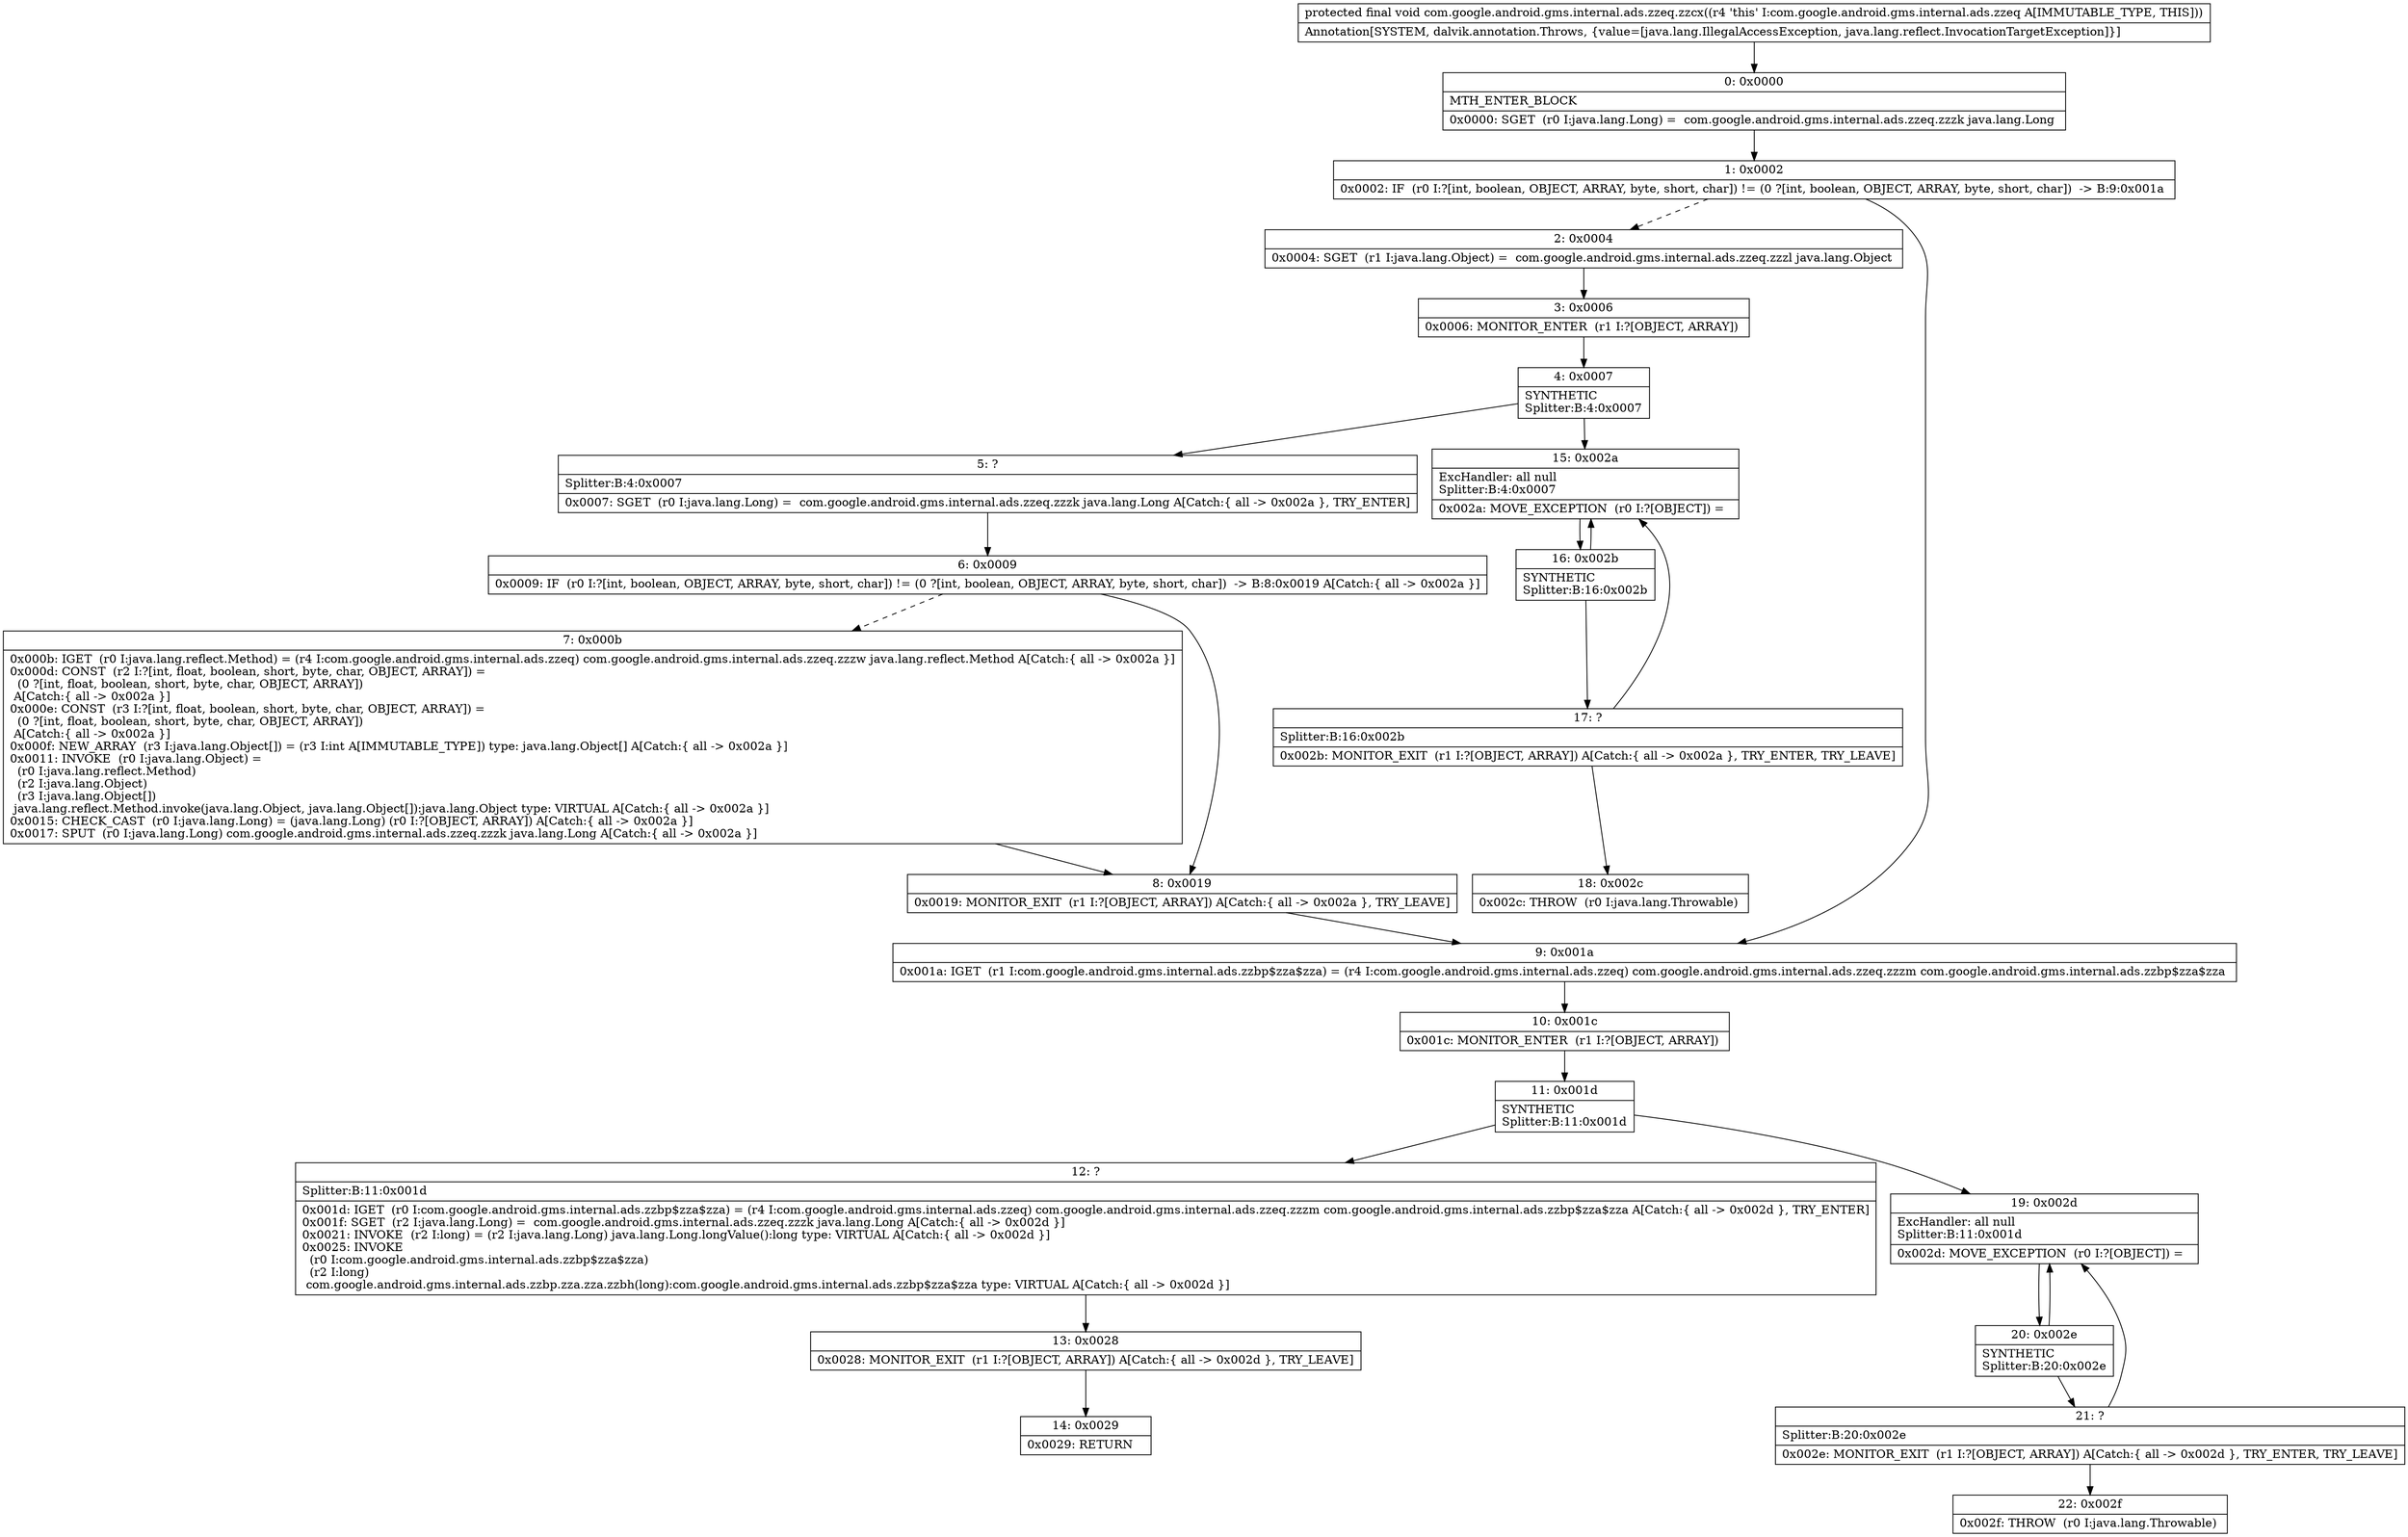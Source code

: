 digraph "CFG forcom.google.android.gms.internal.ads.zzeq.zzcx()V" {
Node_0 [shape=record,label="{0\:\ 0x0000|MTH_ENTER_BLOCK\l|0x0000: SGET  (r0 I:java.lang.Long) =  com.google.android.gms.internal.ads.zzeq.zzzk java.lang.Long \l}"];
Node_1 [shape=record,label="{1\:\ 0x0002|0x0002: IF  (r0 I:?[int, boolean, OBJECT, ARRAY, byte, short, char]) != (0 ?[int, boolean, OBJECT, ARRAY, byte, short, char])  \-\> B:9:0x001a \l}"];
Node_2 [shape=record,label="{2\:\ 0x0004|0x0004: SGET  (r1 I:java.lang.Object) =  com.google.android.gms.internal.ads.zzeq.zzzl java.lang.Object \l}"];
Node_3 [shape=record,label="{3\:\ 0x0006|0x0006: MONITOR_ENTER  (r1 I:?[OBJECT, ARRAY]) \l}"];
Node_4 [shape=record,label="{4\:\ 0x0007|SYNTHETIC\lSplitter:B:4:0x0007\l}"];
Node_5 [shape=record,label="{5\:\ ?|Splitter:B:4:0x0007\l|0x0007: SGET  (r0 I:java.lang.Long) =  com.google.android.gms.internal.ads.zzeq.zzzk java.lang.Long A[Catch:\{ all \-\> 0x002a \}, TRY_ENTER]\l}"];
Node_6 [shape=record,label="{6\:\ 0x0009|0x0009: IF  (r0 I:?[int, boolean, OBJECT, ARRAY, byte, short, char]) != (0 ?[int, boolean, OBJECT, ARRAY, byte, short, char])  \-\> B:8:0x0019 A[Catch:\{ all \-\> 0x002a \}]\l}"];
Node_7 [shape=record,label="{7\:\ 0x000b|0x000b: IGET  (r0 I:java.lang.reflect.Method) = (r4 I:com.google.android.gms.internal.ads.zzeq) com.google.android.gms.internal.ads.zzeq.zzzw java.lang.reflect.Method A[Catch:\{ all \-\> 0x002a \}]\l0x000d: CONST  (r2 I:?[int, float, boolean, short, byte, char, OBJECT, ARRAY]) = \l  (0 ?[int, float, boolean, short, byte, char, OBJECT, ARRAY])\l A[Catch:\{ all \-\> 0x002a \}]\l0x000e: CONST  (r3 I:?[int, float, boolean, short, byte, char, OBJECT, ARRAY]) = \l  (0 ?[int, float, boolean, short, byte, char, OBJECT, ARRAY])\l A[Catch:\{ all \-\> 0x002a \}]\l0x000f: NEW_ARRAY  (r3 I:java.lang.Object[]) = (r3 I:int A[IMMUTABLE_TYPE]) type: java.lang.Object[] A[Catch:\{ all \-\> 0x002a \}]\l0x0011: INVOKE  (r0 I:java.lang.Object) = \l  (r0 I:java.lang.reflect.Method)\l  (r2 I:java.lang.Object)\l  (r3 I:java.lang.Object[])\l java.lang.reflect.Method.invoke(java.lang.Object, java.lang.Object[]):java.lang.Object type: VIRTUAL A[Catch:\{ all \-\> 0x002a \}]\l0x0015: CHECK_CAST  (r0 I:java.lang.Long) = (java.lang.Long) (r0 I:?[OBJECT, ARRAY]) A[Catch:\{ all \-\> 0x002a \}]\l0x0017: SPUT  (r0 I:java.lang.Long) com.google.android.gms.internal.ads.zzeq.zzzk java.lang.Long A[Catch:\{ all \-\> 0x002a \}]\l}"];
Node_8 [shape=record,label="{8\:\ 0x0019|0x0019: MONITOR_EXIT  (r1 I:?[OBJECT, ARRAY]) A[Catch:\{ all \-\> 0x002a \}, TRY_LEAVE]\l}"];
Node_9 [shape=record,label="{9\:\ 0x001a|0x001a: IGET  (r1 I:com.google.android.gms.internal.ads.zzbp$zza$zza) = (r4 I:com.google.android.gms.internal.ads.zzeq) com.google.android.gms.internal.ads.zzeq.zzzm com.google.android.gms.internal.ads.zzbp$zza$zza \l}"];
Node_10 [shape=record,label="{10\:\ 0x001c|0x001c: MONITOR_ENTER  (r1 I:?[OBJECT, ARRAY]) \l}"];
Node_11 [shape=record,label="{11\:\ 0x001d|SYNTHETIC\lSplitter:B:11:0x001d\l}"];
Node_12 [shape=record,label="{12\:\ ?|Splitter:B:11:0x001d\l|0x001d: IGET  (r0 I:com.google.android.gms.internal.ads.zzbp$zza$zza) = (r4 I:com.google.android.gms.internal.ads.zzeq) com.google.android.gms.internal.ads.zzeq.zzzm com.google.android.gms.internal.ads.zzbp$zza$zza A[Catch:\{ all \-\> 0x002d \}, TRY_ENTER]\l0x001f: SGET  (r2 I:java.lang.Long) =  com.google.android.gms.internal.ads.zzeq.zzzk java.lang.Long A[Catch:\{ all \-\> 0x002d \}]\l0x0021: INVOKE  (r2 I:long) = (r2 I:java.lang.Long) java.lang.Long.longValue():long type: VIRTUAL A[Catch:\{ all \-\> 0x002d \}]\l0x0025: INVOKE  \l  (r0 I:com.google.android.gms.internal.ads.zzbp$zza$zza)\l  (r2 I:long)\l com.google.android.gms.internal.ads.zzbp.zza.zza.zzbh(long):com.google.android.gms.internal.ads.zzbp$zza$zza type: VIRTUAL A[Catch:\{ all \-\> 0x002d \}]\l}"];
Node_13 [shape=record,label="{13\:\ 0x0028|0x0028: MONITOR_EXIT  (r1 I:?[OBJECT, ARRAY]) A[Catch:\{ all \-\> 0x002d \}, TRY_LEAVE]\l}"];
Node_14 [shape=record,label="{14\:\ 0x0029|0x0029: RETURN   \l}"];
Node_15 [shape=record,label="{15\:\ 0x002a|ExcHandler: all null\lSplitter:B:4:0x0007\l|0x002a: MOVE_EXCEPTION  (r0 I:?[OBJECT]) =  \l}"];
Node_16 [shape=record,label="{16\:\ 0x002b|SYNTHETIC\lSplitter:B:16:0x002b\l}"];
Node_17 [shape=record,label="{17\:\ ?|Splitter:B:16:0x002b\l|0x002b: MONITOR_EXIT  (r1 I:?[OBJECT, ARRAY]) A[Catch:\{ all \-\> 0x002a \}, TRY_ENTER, TRY_LEAVE]\l}"];
Node_18 [shape=record,label="{18\:\ 0x002c|0x002c: THROW  (r0 I:java.lang.Throwable) \l}"];
Node_19 [shape=record,label="{19\:\ 0x002d|ExcHandler: all null\lSplitter:B:11:0x001d\l|0x002d: MOVE_EXCEPTION  (r0 I:?[OBJECT]) =  \l}"];
Node_20 [shape=record,label="{20\:\ 0x002e|SYNTHETIC\lSplitter:B:20:0x002e\l}"];
Node_21 [shape=record,label="{21\:\ ?|Splitter:B:20:0x002e\l|0x002e: MONITOR_EXIT  (r1 I:?[OBJECT, ARRAY]) A[Catch:\{ all \-\> 0x002d \}, TRY_ENTER, TRY_LEAVE]\l}"];
Node_22 [shape=record,label="{22\:\ 0x002f|0x002f: THROW  (r0 I:java.lang.Throwable) \l}"];
MethodNode[shape=record,label="{protected final void com.google.android.gms.internal.ads.zzeq.zzcx((r4 'this' I:com.google.android.gms.internal.ads.zzeq A[IMMUTABLE_TYPE, THIS]))  | Annotation[SYSTEM, dalvik.annotation.Throws, \{value=[java.lang.IllegalAccessException, java.lang.reflect.InvocationTargetException]\}]\l}"];
MethodNode -> Node_0;
Node_0 -> Node_1;
Node_1 -> Node_2[style=dashed];
Node_1 -> Node_9;
Node_2 -> Node_3;
Node_3 -> Node_4;
Node_4 -> Node_5;
Node_4 -> Node_15;
Node_5 -> Node_6;
Node_6 -> Node_7[style=dashed];
Node_6 -> Node_8;
Node_7 -> Node_8;
Node_8 -> Node_9;
Node_9 -> Node_10;
Node_10 -> Node_11;
Node_11 -> Node_12;
Node_11 -> Node_19;
Node_12 -> Node_13;
Node_13 -> Node_14;
Node_15 -> Node_16;
Node_16 -> Node_17;
Node_16 -> Node_15;
Node_17 -> Node_18;
Node_17 -> Node_15;
Node_19 -> Node_20;
Node_20 -> Node_21;
Node_20 -> Node_19;
Node_21 -> Node_22;
Node_21 -> Node_19;
}

